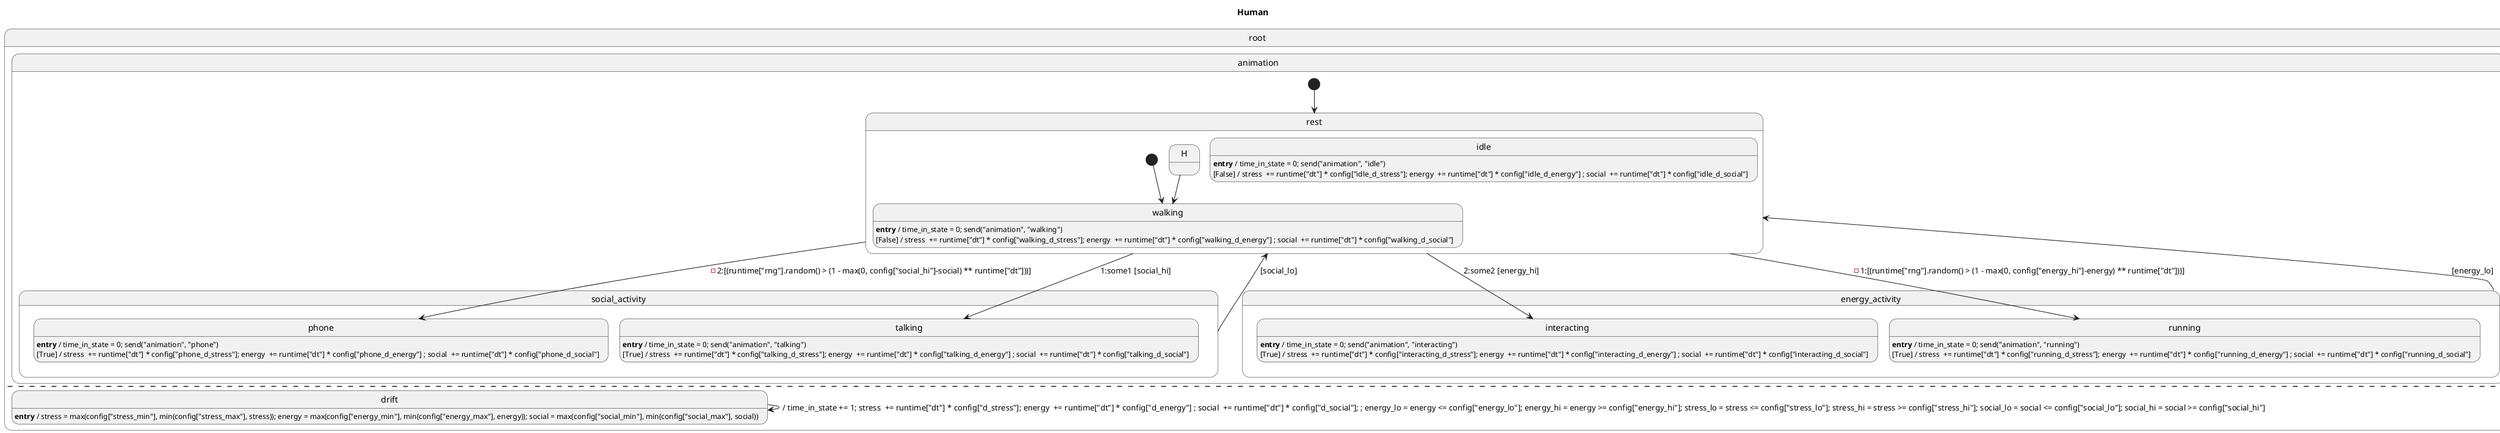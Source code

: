 @startuml
title Human
state "root" as root {
  state "animation" as animation {
    [*] --> rest
    state "social_activity" as socialactivity {
      socialactivity --> rest : [social_lo]
      state "phone" as phone {
        phone : **entry** / time_in_state = 0; send("animation", "phone")
        phone : [True] / stress  += runtime["dt"] * config["phone_d_stress"]; energy  += runtime["dt"] * config["phone_d_energy"] ; social  += runtime["dt"] * config["phone_d_social"]
      }
      state "talking" as talking {
        talking : **entry** / time_in_state = 0; send("animation", "talking")
        talking : [True] / stress  += runtime["dt"] * config["talking_d_stress"]; energy  += runtime["dt"] * config["talking_d_energy"] ; social  += runtime["dt"] * config["talking_d_social"]
      }
    }
    state "energy_activity" as energyactivity {
      energyactivity --> rest : [energy_lo]
      state "interacting" as interacting {
        interacting : **entry** / time_in_state = 0; send("animation", "interacting")
        interacting : [True] / stress  += runtime["dt"] * config["interacting_d_stress"]; energy  += runtime["dt"] * config["interacting_d_energy"] ; social  += runtime["dt"] * config["interacting_d_social"]
      }
      state "running" as running {
        running : **entry** / time_in_state = 0; send("animation", "running")
        running : [True] / stress  += runtime["dt"] * config["running_d_stress"]; energy  += runtime["dt"] * config["running_d_energy"] ; social  += runtime["dt"] * config["running_d_social"]
      }
    }
    state "rest" as rest {
      [*] --> walking
      rest --> phone : -2:[(runtime["rng"].random() > (1 - max(0, config["social_hi"]-social) ** runtime["dt"]))]
      rest --> running : -1:[(runtime["rng"].random() > (1 - max(0, config["energy_hi"]-energy) ** runtime["dt"]))]
      rest --> talking : 1:some1 [social_hi]
      rest --> interacting : 2:some2 [energy_hi]
      state "walking" as walking {
        walking : **entry** / time_in_state = 0; send("animation", "walking")
        walking : [False] / stress  += runtime["dt"] * config["walking_d_stress"]; energy  += runtime["dt"] * config["walking_d_energy"] ; social  += runtime["dt"] * config["walking_d_social"]
      }
      state "idle" as idle {
        idle : **entry** / time_in_state = 0; send("animation", "idle")
        idle : [False] / stress  += runtime["dt"] * config["idle_d_stress"]; energy  += runtime["dt"] * config["idle_d_energy"] ; social  += runtime["dt"] * config["idle_d_social"]
      }
      state "H" as history {
        history --> walking
      }
    }
  }
  --
  state "drift" as drift {
    drift : **entry** / stress = max(config["stress_min"], min(config["stress_max"], stress)); energy = max(config["energy_min"], min(config["energy_max"], energy)); social = max(config["social_min"], min(config["social_max"], social))
    drift --> drift : / time_in_state += 1; stress  += runtime["dt"] * config["d_stress"]; energy  += runtime["dt"] * config["d_energy"] ; social  += runtime["dt"] * config["d_social"]; ; energy_lo = energy <= config["energy_lo"]; energy_hi = energy >= config["energy_hi"]; stress_lo = stress <= config["stress_lo"]; stress_hi = stress >= config["stress_hi"]; social_lo = social <= config["social_lo"]; social_hi = social >= config["social_hi"]
  }
}
@enduml
